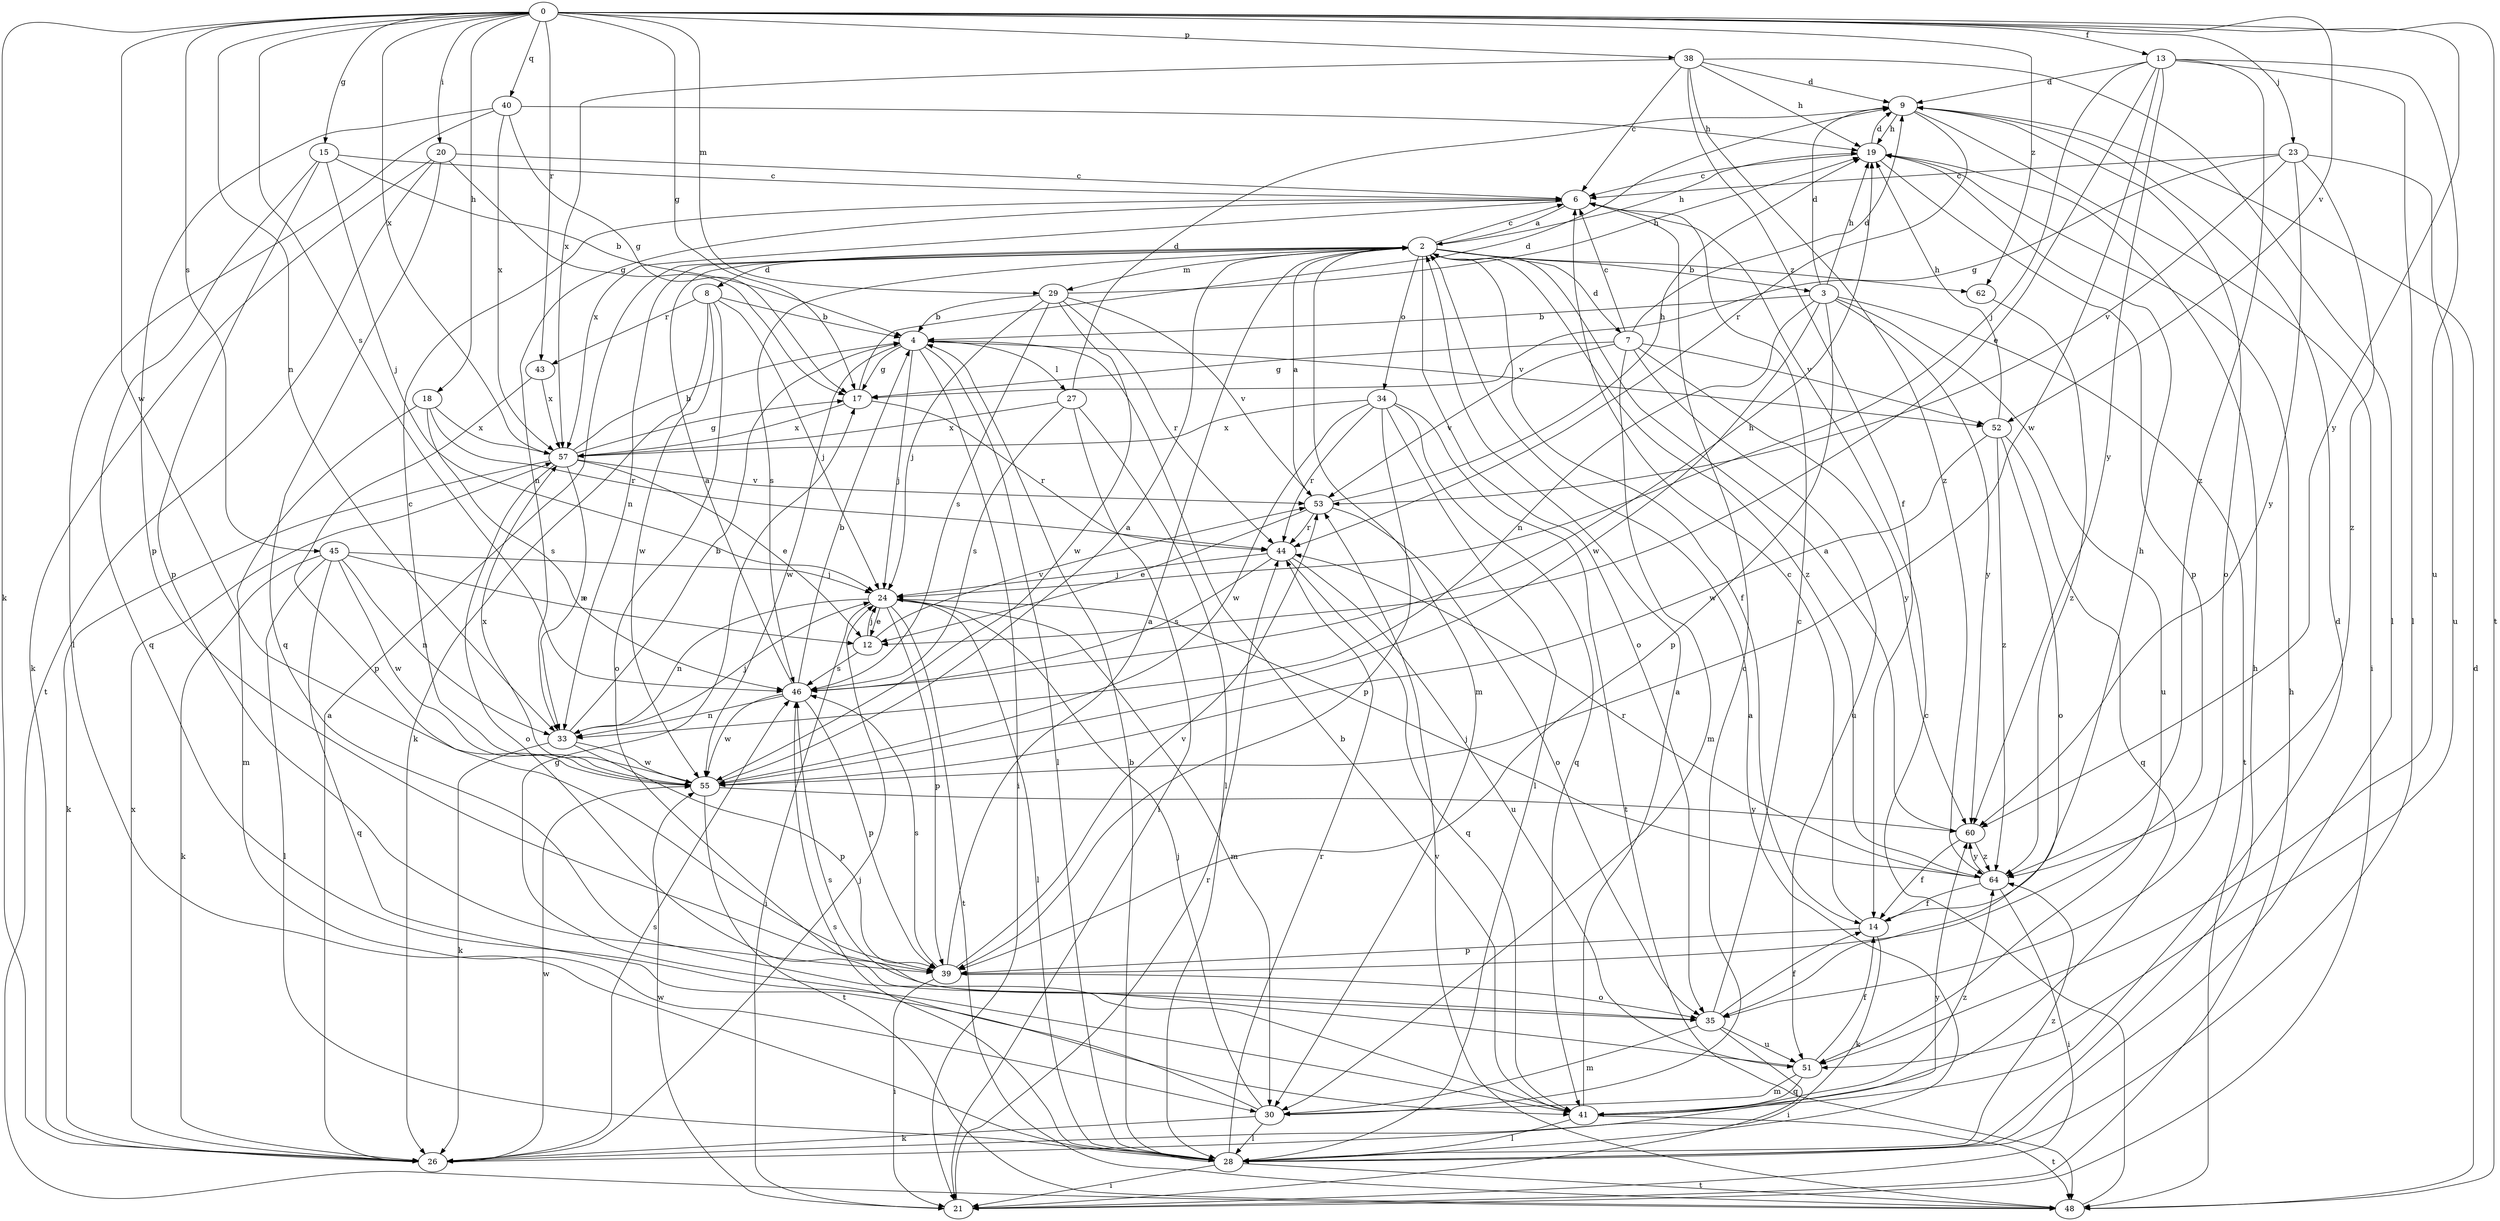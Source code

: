 strict digraph  {
0;
2;
3;
4;
6;
7;
8;
9;
12;
13;
14;
15;
17;
18;
19;
20;
21;
23;
24;
26;
27;
28;
29;
30;
33;
34;
35;
38;
39;
40;
41;
43;
44;
45;
46;
48;
51;
52;
53;
55;
57;
60;
62;
64;
0 -> 13  [label=f];
0 -> 15  [label=g];
0 -> 17  [label=g];
0 -> 18  [label=h];
0 -> 20  [label=i];
0 -> 23  [label=j];
0 -> 26  [label=k];
0 -> 29  [label=m];
0 -> 33  [label=n];
0 -> 38  [label=p];
0 -> 40  [label=q];
0 -> 43  [label=r];
0 -> 45  [label=s];
0 -> 46  [label=s];
0 -> 48  [label=t];
0 -> 52  [label=v];
0 -> 55  [label=w];
0 -> 57  [label=x];
0 -> 60  [label=y];
0 -> 62  [label=z];
2 -> 3  [label=b];
2 -> 6  [label=c];
2 -> 7  [label=d];
2 -> 8  [label=d];
2 -> 14  [label=f];
2 -> 19  [label=h];
2 -> 29  [label=m];
2 -> 30  [label=m];
2 -> 33  [label=n];
2 -> 34  [label=o];
2 -> 35  [label=o];
2 -> 46  [label=s];
2 -> 62  [label=z];
2 -> 64  [label=z];
3 -> 4  [label=b];
3 -> 9  [label=d];
3 -> 19  [label=h];
3 -> 33  [label=n];
3 -> 39  [label=p];
3 -> 48  [label=t];
3 -> 51  [label=u];
3 -> 55  [label=w];
3 -> 60  [label=y];
4 -> 17  [label=g];
4 -> 21  [label=i];
4 -> 24  [label=j];
4 -> 27  [label=l];
4 -> 28  [label=l];
4 -> 52  [label=v];
4 -> 55  [label=w];
6 -> 2  [label=a];
6 -> 33  [label=n];
6 -> 57  [label=x];
7 -> 6  [label=c];
7 -> 9  [label=d];
7 -> 17  [label=g];
7 -> 30  [label=m];
7 -> 51  [label=u];
7 -> 52  [label=v];
7 -> 53  [label=v];
7 -> 60  [label=y];
8 -> 4  [label=b];
8 -> 24  [label=j];
8 -> 26  [label=k];
8 -> 35  [label=o];
8 -> 43  [label=r];
8 -> 55  [label=w];
9 -> 19  [label=h];
9 -> 21  [label=i];
9 -> 35  [label=o];
9 -> 44  [label=r];
12 -> 24  [label=j];
12 -> 46  [label=s];
12 -> 53  [label=v];
13 -> 9  [label=d];
13 -> 12  [label=e];
13 -> 24  [label=j];
13 -> 28  [label=l];
13 -> 51  [label=u];
13 -> 55  [label=w];
13 -> 60  [label=y];
13 -> 64  [label=z];
14 -> 6  [label=c];
14 -> 19  [label=h];
14 -> 26  [label=k];
14 -> 39  [label=p];
15 -> 4  [label=b];
15 -> 6  [label=c];
15 -> 24  [label=j];
15 -> 39  [label=p];
15 -> 41  [label=q];
17 -> 9  [label=d];
17 -> 44  [label=r];
17 -> 57  [label=x];
18 -> 30  [label=m];
18 -> 44  [label=r];
18 -> 46  [label=s];
18 -> 57  [label=x];
19 -> 6  [label=c];
19 -> 9  [label=d];
19 -> 39  [label=p];
20 -> 6  [label=c];
20 -> 17  [label=g];
20 -> 26  [label=k];
20 -> 41  [label=q];
20 -> 48  [label=t];
21 -> 19  [label=h];
21 -> 44  [label=r];
21 -> 55  [label=w];
23 -> 6  [label=c];
23 -> 17  [label=g];
23 -> 51  [label=u];
23 -> 53  [label=v];
23 -> 60  [label=y];
23 -> 64  [label=z];
24 -> 12  [label=e];
24 -> 21  [label=i];
24 -> 28  [label=l];
24 -> 30  [label=m];
24 -> 33  [label=n];
24 -> 39  [label=p];
24 -> 48  [label=t];
26 -> 2  [label=a];
26 -> 24  [label=j];
26 -> 46  [label=s];
26 -> 55  [label=w];
26 -> 57  [label=x];
26 -> 60  [label=y];
27 -> 9  [label=d];
27 -> 21  [label=i];
27 -> 28  [label=l];
27 -> 46  [label=s];
27 -> 57  [label=x];
28 -> 2  [label=a];
28 -> 4  [label=b];
28 -> 19  [label=h];
28 -> 21  [label=i];
28 -> 44  [label=r];
28 -> 46  [label=s];
28 -> 48  [label=t];
28 -> 64  [label=z];
29 -> 4  [label=b];
29 -> 19  [label=h];
29 -> 24  [label=j];
29 -> 44  [label=r];
29 -> 46  [label=s];
29 -> 53  [label=v];
29 -> 55  [label=w];
30 -> 6  [label=c];
30 -> 17  [label=g];
30 -> 24  [label=j];
30 -> 26  [label=k];
30 -> 28  [label=l];
33 -> 4  [label=b];
33 -> 24  [label=j];
33 -> 26  [label=k];
33 -> 39  [label=p];
33 -> 55  [label=w];
34 -> 28  [label=l];
34 -> 39  [label=p];
34 -> 41  [label=q];
34 -> 44  [label=r];
34 -> 48  [label=t];
34 -> 55  [label=w];
34 -> 57  [label=x];
35 -> 6  [label=c];
35 -> 14  [label=f];
35 -> 21  [label=i];
35 -> 30  [label=m];
35 -> 51  [label=u];
38 -> 6  [label=c];
38 -> 9  [label=d];
38 -> 14  [label=f];
38 -> 19  [label=h];
38 -> 28  [label=l];
38 -> 57  [label=x];
38 -> 64  [label=z];
39 -> 2  [label=a];
39 -> 21  [label=i];
39 -> 35  [label=o];
39 -> 46  [label=s];
39 -> 53  [label=v];
40 -> 17  [label=g];
40 -> 19  [label=h];
40 -> 28  [label=l];
40 -> 39  [label=p];
40 -> 57  [label=x];
41 -> 2  [label=a];
41 -> 4  [label=b];
41 -> 9  [label=d];
41 -> 28  [label=l];
41 -> 48  [label=t];
41 -> 64  [label=z];
43 -> 39  [label=p];
43 -> 57  [label=x];
44 -> 24  [label=j];
44 -> 41  [label=q];
44 -> 46  [label=s];
44 -> 51  [label=u];
45 -> 12  [label=e];
45 -> 24  [label=j];
45 -> 26  [label=k];
45 -> 28  [label=l];
45 -> 33  [label=n];
45 -> 41  [label=q];
45 -> 55  [label=w];
46 -> 2  [label=a];
46 -> 4  [label=b];
46 -> 19  [label=h];
46 -> 33  [label=n];
46 -> 39  [label=p];
46 -> 55  [label=w];
48 -> 6  [label=c];
48 -> 9  [label=d];
48 -> 53  [label=v];
51 -> 14  [label=f];
51 -> 30  [label=m];
51 -> 41  [label=q];
51 -> 46  [label=s];
52 -> 19  [label=h];
52 -> 35  [label=o];
52 -> 41  [label=q];
52 -> 55  [label=w];
52 -> 64  [label=z];
53 -> 2  [label=a];
53 -> 12  [label=e];
53 -> 19  [label=h];
53 -> 35  [label=o];
53 -> 44  [label=r];
55 -> 2  [label=a];
55 -> 6  [label=c];
55 -> 48  [label=t];
55 -> 57  [label=x];
55 -> 60  [label=y];
57 -> 4  [label=b];
57 -> 12  [label=e];
57 -> 17  [label=g];
57 -> 26  [label=k];
57 -> 33  [label=n];
57 -> 35  [label=o];
57 -> 53  [label=v];
60 -> 2  [label=a];
60 -> 14  [label=f];
60 -> 64  [label=z];
62 -> 64  [label=z];
64 -> 14  [label=f];
64 -> 21  [label=i];
64 -> 24  [label=j];
64 -> 44  [label=r];
64 -> 60  [label=y];
}
